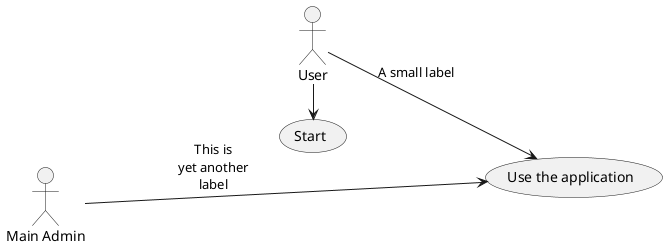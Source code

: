 @startuml
left to right direction

actor User
usecase (Start)
usecase (Use the application)

User -> (Start)
User --> (Use the application) : A small label
:Main Admin: ----> (Use the application) : This is\nyet another\nlabel
@enduml